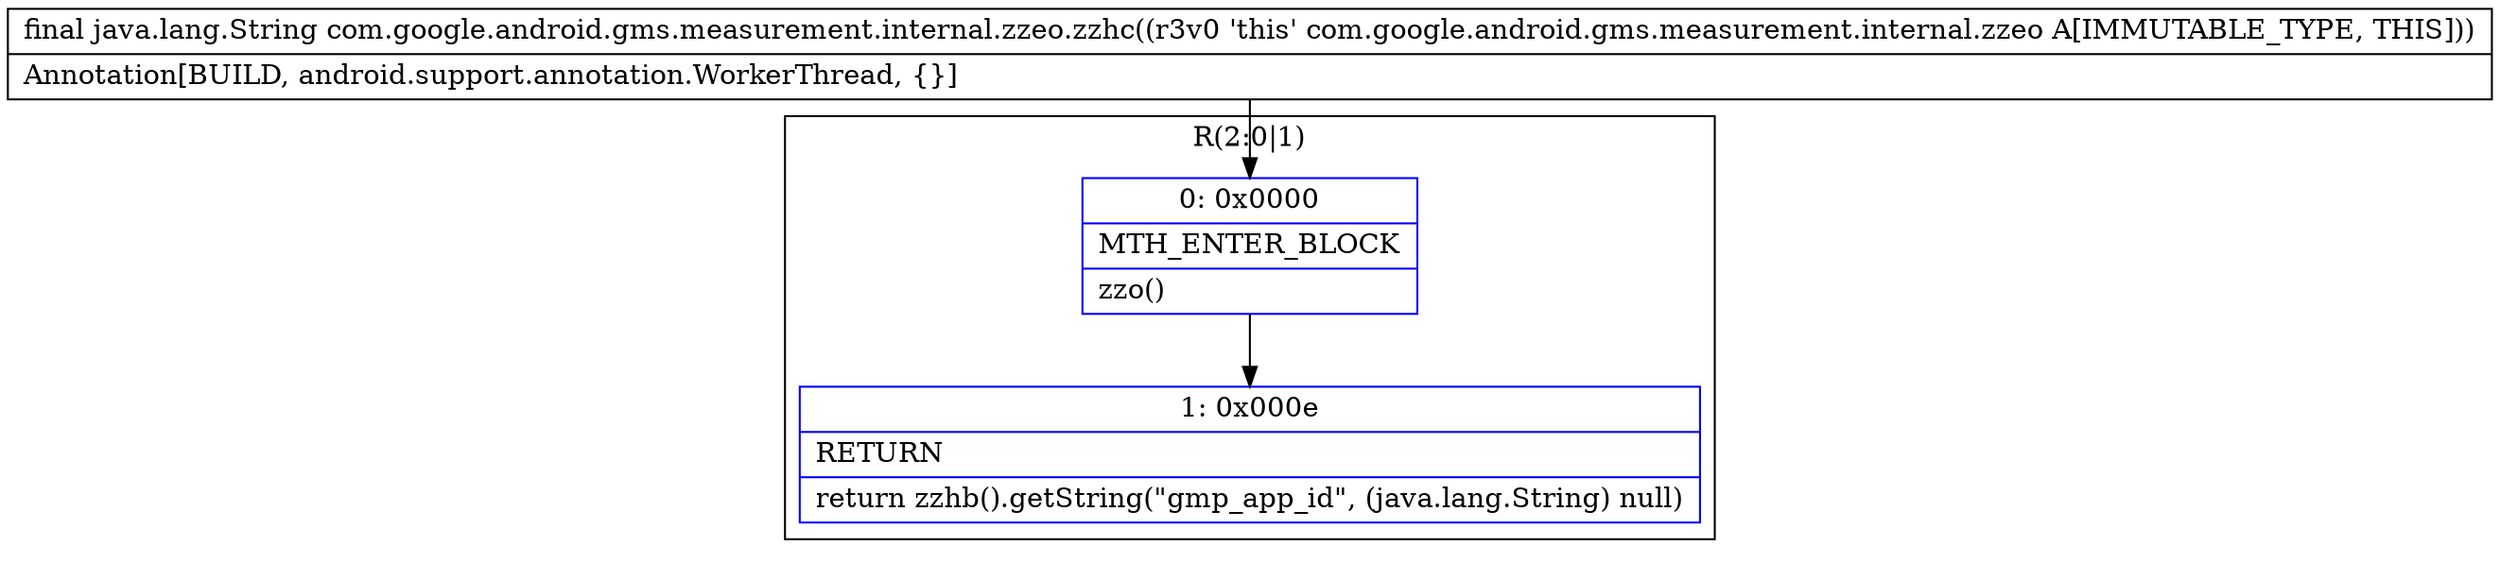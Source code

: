 digraph "CFG forcom.google.android.gms.measurement.internal.zzeo.zzhc()Ljava\/lang\/String;" {
subgraph cluster_Region_2115211747 {
label = "R(2:0|1)";
node [shape=record,color=blue];
Node_0 [shape=record,label="{0\:\ 0x0000|MTH_ENTER_BLOCK\l|zzo()\l}"];
Node_1 [shape=record,label="{1\:\ 0x000e|RETURN\l|return zzhb().getString(\"gmp_app_id\", (java.lang.String) null)\l}"];
}
MethodNode[shape=record,label="{final java.lang.String com.google.android.gms.measurement.internal.zzeo.zzhc((r3v0 'this' com.google.android.gms.measurement.internal.zzeo A[IMMUTABLE_TYPE, THIS]))  | Annotation[BUILD, android.support.annotation.WorkerThread, \{\}]\l}"];
MethodNode -> Node_0;
Node_0 -> Node_1;
}

